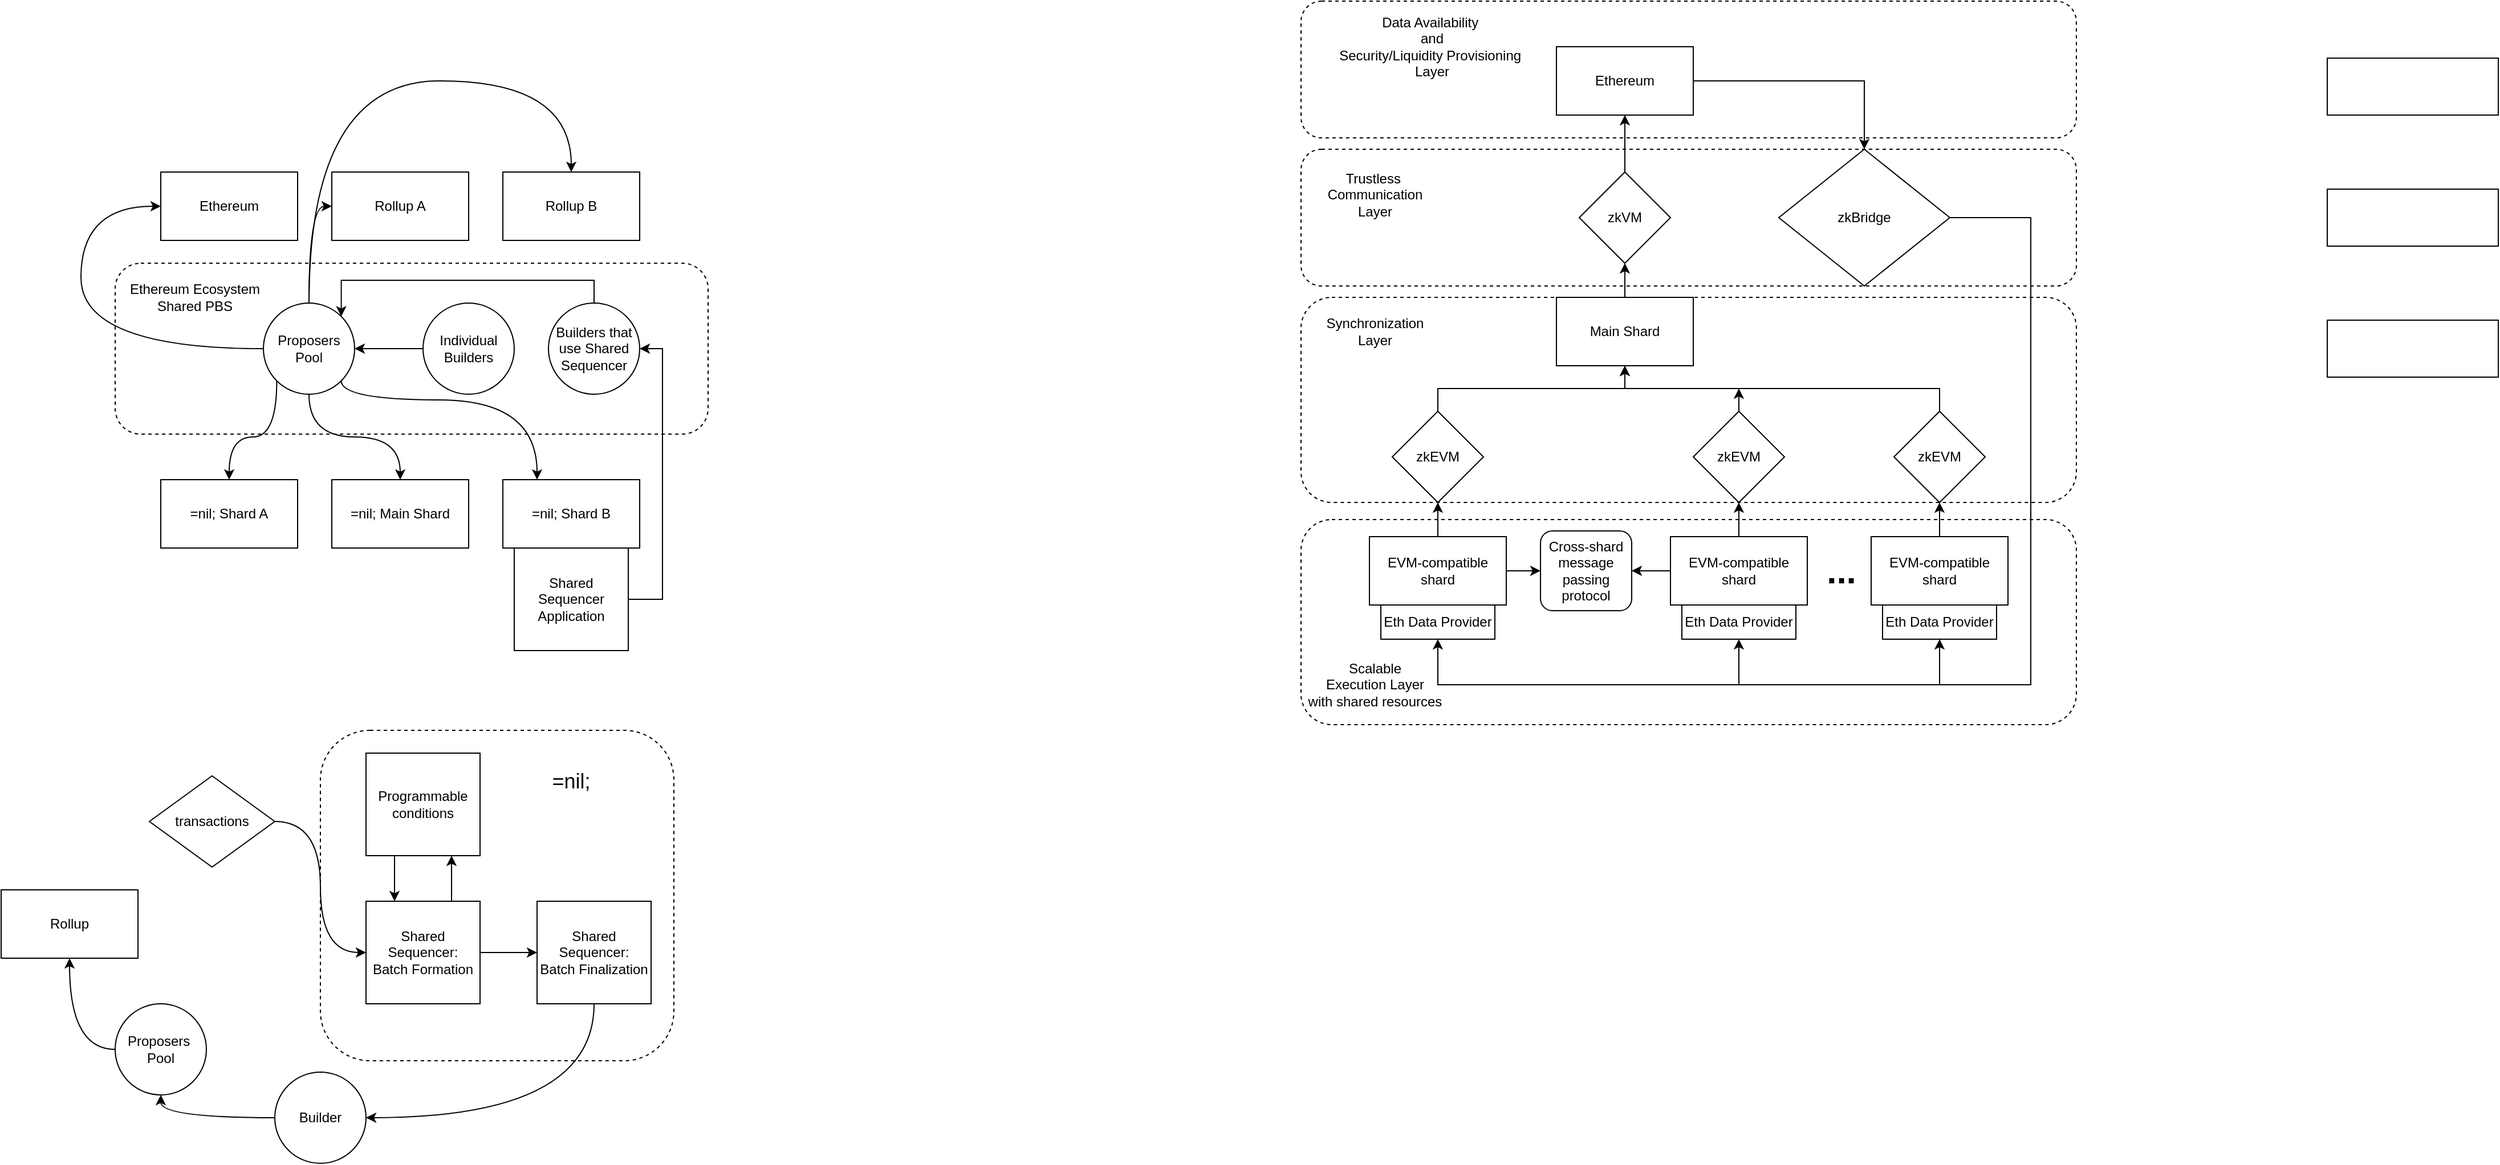 <mxfile version="22.0.8" type="google">
  <diagram name="Page-1" id="OQOGcKIWs9_DNonsGgbj">
    <mxGraphModel grid="1" page="1" gridSize="10" guides="1" tooltips="1" connect="1" arrows="1" fold="1" pageScale="1" pageWidth="827" pageHeight="1169" math="0" shadow="0">
      <root>
        <mxCell id="0" />
        <mxCell id="1" parent="0" />
        <mxCell id="zGam__Zr-TMkeedwqt0e-37" value="" style="rounded=1;whiteSpace=wrap;html=1;dashed=1;" vertex="1" parent="1">
          <mxGeometry x="-830" y="670" width="310" height="290" as="geometry" />
        </mxCell>
        <mxCell id="zGam__Zr-TMkeedwqt0e-11" value="" style="rounded=1;whiteSpace=wrap;html=1;dashed=1;" vertex="1" parent="1">
          <mxGeometry x="-1010" y="260" width="520" height="150" as="geometry" />
        </mxCell>
        <mxCell id="cRI6THyil5SGKXHqDHA--56" value="" style="rounded=1;whiteSpace=wrap;html=1;dashed=1;" vertex="1" parent="1">
          <mxGeometry x="30" y="30" width="680" height="120" as="geometry" />
        </mxCell>
        <mxCell id="cRI6THyil5SGKXHqDHA--54" value="" style="rounded=1;whiteSpace=wrap;html=1;dashed=1;" vertex="1" parent="1">
          <mxGeometry x="30" y="290" width="680" height="180" as="geometry" />
        </mxCell>
        <mxCell id="cRI6THyil5SGKXHqDHA--52" value="" style="rounded=1;whiteSpace=wrap;html=1;dashed=1;" vertex="1" parent="1">
          <mxGeometry x="30" y="485" width="680" height="180" as="geometry" />
        </mxCell>
        <mxCell id="cRI6THyil5SGKXHqDHA--49" value="" style="rounded=1;whiteSpace=wrap;html=1;dashed=1;" vertex="1" parent="1">
          <mxGeometry x="30" y="160" width="680" height="120" as="geometry" />
        </mxCell>
        <mxCell id="cRI6THyil5SGKXHqDHA--14" style="edgeStyle=orthogonalEdgeStyle;rounded=0;orthogonalLoop=1;jettySize=auto;html=1;exitX=1;exitY=0.5;exitDx=0;exitDy=0;entryX=0.5;entryY=0;entryDx=0;entryDy=0;" edge="1" parent="1" source="cRI6THyil5SGKXHqDHA--1" target="cRI6THyil5SGKXHqDHA--5">
          <mxGeometry relative="1" as="geometry" />
        </mxCell>
        <mxCell id="cRI6THyil5SGKXHqDHA--1" value="Ethereum" style="rounded=0;whiteSpace=wrap;html=1;" vertex="1" parent="1">
          <mxGeometry x="254" y="70" width="120" height="60" as="geometry" />
        </mxCell>
        <mxCell id="cRI6THyil5SGKXHqDHA--26" style="edgeStyle=orthogonalEdgeStyle;rounded=0;orthogonalLoop=1;jettySize=auto;html=1;exitX=0.5;exitY=0;exitDx=0;exitDy=0;entryX=0.5;entryY=1;entryDx=0;entryDy=0;" edge="1" parent="1" source="cRI6THyil5SGKXHqDHA--2" target="cRI6THyil5SGKXHqDHA--6">
          <mxGeometry relative="1" as="geometry" />
        </mxCell>
        <mxCell id="cRI6THyil5SGKXHqDHA--2" value="Main Shard" style="rounded=0;whiteSpace=wrap;html=1;" vertex="1" parent="1">
          <mxGeometry x="254" y="290" width="120" height="60" as="geometry" />
        </mxCell>
        <mxCell id="cRI6THyil5SGKXHqDHA--22" style="edgeStyle=orthogonalEdgeStyle;rounded=0;orthogonalLoop=1;jettySize=auto;html=1;exitX=0.5;exitY=0;exitDx=0;exitDy=0;entryX=0.5;entryY=1;entryDx=0;entryDy=0;" edge="1" parent="1" source="cRI6THyil5SGKXHqDHA--3" target="cRI6THyil5SGKXHqDHA--12">
          <mxGeometry relative="1" as="geometry" />
        </mxCell>
        <mxCell id="cRI6THyil5SGKXHqDHA--39" value="" style="edgeStyle=orthogonalEdgeStyle;rounded=0;orthogonalLoop=1;jettySize=auto;html=1;" edge="1" parent="1" source="cRI6THyil5SGKXHqDHA--3" target="cRI6THyil5SGKXHqDHA--36">
          <mxGeometry relative="1" as="geometry" />
        </mxCell>
        <mxCell id="cRI6THyil5SGKXHqDHA--3" value="EVM-compatible shard" style="rounded=0;whiteSpace=wrap;html=1;" vertex="1" parent="1">
          <mxGeometry x="90" y="500" width="120" height="60" as="geometry" />
        </mxCell>
        <mxCell id="cRI6THyil5SGKXHqDHA--23" value="" style="edgeStyle=orthogonalEdgeStyle;rounded=0;orthogonalLoop=1;jettySize=auto;html=1;" edge="1" parent="1" source="cRI6THyil5SGKXHqDHA--4" target="cRI6THyil5SGKXHqDHA--13">
          <mxGeometry relative="1" as="geometry" />
        </mxCell>
        <mxCell id="cRI6THyil5SGKXHqDHA--4" value="EVM-compatible shard" style="rounded=0;whiteSpace=wrap;html=1;" vertex="1" parent="1">
          <mxGeometry x="530" y="500" width="120" height="60" as="geometry" />
        </mxCell>
        <mxCell id="cRI6THyil5SGKXHqDHA--43" style="edgeStyle=orthogonalEdgeStyle;rounded=0;orthogonalLoop=1;jettySize=auto;html=1;exitX=1;exitY=0.5;exitDx=0;exitDy=0;entryX=0.5;entryY=1;entryDx=0;entryDy=0;" edge="1" parent="1" source="cRI6THyil5SGKXHqDHA--5" target="cRI6THyil5SGKXHqDHA--9">
          <mxGeometry relative="1" as="geometry">
            <Array as="points">
              <mxPoint x="670" y="220" />
              <mxPoint x="670" y="630" />
              <mxPoint x="150" y="630" />
            </Array>
          </mxGeometry>
        </mxCell>
        <mxCell id="cRI6THyil5SGKXHqDHA--46" style="edgeStyle=orthogonalEdgeStyle;rounded=0;orthogonalLoop=1;jettySize=auto;html=1;exitX=1;exitY=0.5;exitDx=0;exitDy=0;entryX=0.5;entryY=1;entryDx=0;entryDy=0;" edge="1" parent="1" source="cRI6THyil5SGKXHqDHA--5" target="cRI6THyil5SGKXHqDHA--8">
          <mxGeometry relative="1" as="geometry">
            <Array as="points">
              <mxPoint x="670" y="220" />
              <mxPoint x="670" y="630" />
              <mxPoint x="590" y="630" />
            </Array>
          </mxGeometry>
        </mxCell>
        <mxCell id="cRI6THyil5SGKXHqDHA--47" style="edgeStyle=orthogonalEdgeStyle;rounded=0;orthogonalLoop=1;jettySize=auto;html=1;exitX=1;exitY=0.5;exitDx=0;exitDy=0;entryX=0.5;entryY=1;entryDx=0;entryDy=0;" edge="1" parent="1" source="cRI6THyil5SGKXHqDHA--5" target="cRI6THyil5SGKXHqDHA--34">
          <mxGeometry relative="1" as="geometry">
            <Array as="points">
              <mxPoint x="670" y="220" />
              <mxPoint x="670" y="630" />
              <mxPoint x="414" y="630" />
            </Array>
          </mxGeometry>
        </mxCell>
        <mxCell id="cRI6THyil5SGKXHqDHA--5" value="zkBridge" style="rhombus;whiteSpace=wrap;html=1;" vertex="1" parent="1">
          <mxGeometry x="449" y="160" width="150" height="120" as="geometry" />
        </mxCell>
        <mxCell id="cRI6THyil5SGKXHqDHA--27" style="edgeStyle=orthogonalEdgeStyle;rounded=0;orthogonalLoop=1;jettySize=auto;html=1;exitX=0.5;exitY=0;exitDx=0;exitDy=0;entryX=0.5;entryY=1;entryDx=0;entryDy=0;" edge="1" parent="1" source="cRI6THyil5SGKXHqDHA--6" target="cRI6THyil5SGKXHqDHA--1">
          <mxGeometry relative="1" as="geometry" />
        </mxCell>
        <mxCell id="cRI6THyil5SGKXHqDHA--6" value="zkVM" style="rhombus;whiteSpace=wrap;html=1;" vertex="1" parent="1">
          <mxGeometry x="274" y="180" width="80" height="80" as="geometry" />
        </mxCell>
        <mxCell id="cRI6THyil5SGKXHqDHA--8" value="Eth Data Provider" style="rounded=0;whiteSpace=wrap;html=1;" vertex="1" parent="1">
          <mxGeometry x="540" y="560" width="100" height="30" as="geometry" />
        </mxCell>
        <mxCell id="cRI6THyil5SGKXHqDHA--9" value="Eth Data Provider" style="rounded=0;whiteSpace=wrap;html=1;" vertex="1" parent="1">
          <mxGeometry x="100" y="560" width="100" height="30" as="geometry" />
        </mxCell>
        <mxCell id="cRI6THyil5SGKXHqDHA--24" style="edgeStyle=orthogonalEdgeStyle;rounded=0;orthogonalLoop=1;jettySize=auto;html=1;exitX=0.5;exitY=0;exitDx=0;exitDy=0;entryX=0.5;entryY=1;entryDx=0;entryDy=0;" edge="1" parent="1" source="cRI6THyil5SGKXHqDHA--12" target="cRI6THyil5SGKXHqDHA--2">
          <mxGeometry relative="1" as="geometry" />
        </mxCell>
        <mxCell id="cRI6THyil5SGKXHqDHA--12" value="zkEVM" style="rhombus;whiteSpace=wrap;html=1;" vertex="1" parent="1">
          <mxGeometry x="110" y="390" width="80" height="80" as="geometry" />
        </mxCell>
        <mxCell id="cRI6THyil5SGKXHqDHA--25" style="edgeStyle=orthogonalEdgeStyle;rounded=0;orthogonalLoop=1;jettySize=auto;html=1;exitX=0.5;exitY=0;exitDx=0;exitDy=0;entryX=0.5;entryY=1;entryDx=0;entryDy=0;" edge="1" parent="1" source="cRI6THyil5SGKXHqDHA--13" target="cRI6THyil5SGKXHqDHA--2">
          <mxGeometry relative="1" as="geometry" />
        </mxCell>
        <mxCell id="cRI6THyil5SGKXHqDHA--13" value="zkEVM" style="rhombus;whiteSpace=wrap;html=1;" vertex="1" parent="1">
          <mxGeometry x="550" y="390" width="80" height="80" as="geometry" />
        </mxCell>
        <mxCell id="cRI6THyil5SGKXHqDHA--28" style="edgeStyle=orthogonalEdgeStyle;rounded=0;orthogonalLoop=1;jettySize=auto;html=1;exitX=0.5;exitY=0;exitDx=0;exitDy=0;entryX=0.5;entryY=1;entryDx=0;entryDy=0;" edge="1" parent="1" source="cRI6THyil5SGKXHqDHA--29" target="cRI6THyil5SGKXHqDHA--30">
          <mxGeometry relative="1" as="geometry" />
        </mxCell>
        <mxCell id="cRI6THyil5SGKXHqDHA--40" value="" style="edgeStyle=orthogonalEdgeStyle;rounded=0;orthogonalLoop=1;jettySize=auto;html=1;" edge="1" parent="1" source="cRI6THyil5SGKXHqDHA--29" target="cRI6THyil5SGKXHqDHA--36">
          <mxGeometry relative="1" as="geometry" />
        </mxCell>
        <mxCell id="cRI6THyil5SGKXHqDHA--29" value="EVM-compatible shard" style="rounded=0;whiteSpace=wrap;html=1;" vertex="1" parent="1">
          <mxGeometry x="354" y="500" width="120" height="60" as="geometry" />
        </mxCell>
        <mxCell id="cRI6THyil5SGKXHqDHA--42" style="edgeStyle=orthogonalEdgeStyle;rounded=0;orthogonalLoop=1;jettySize=auto;html=1;exitX=0.5;exitY=0;exitDx=0;exitDy=0;" edge="1" parent="1" source="cRI6THyil5SGKXHqDHA--30">
          <mxGeometry relative="1" as="geometry">
            <mxPoint x="414" y="370" as="targetPoint" />
          </mxGeometry>
        </mxCell>
        <mxCell id="cRI6THyil5SGKXHqDHA--30" value="zkEVM" style="rhombus;whiteSpace=wrap;html=1;" vertex="1" parent="1">
          <mxGeometry x="374" y="390" width="80" height="80" as="geometry" />
        </mxCell>
        <mxCell id="cRI6THyil5SGKXHqDHA--31" value="..." style="text;html=1;strokeColor=none;fillColor=none;align=center;verticalAlign=middle;whiteSpace=wrap;rounded=0;fontSize=31;fontStyle=1" vertex="1" parent="1">
          <mxGeometry x="474" y="515" width="60" height="30" as="geometry" />
        </mxCell>
        <mxCell id="cRI6THyil5SGKXHqDHA--33" style="edgeStyle=orthogonalEdgeStyle;rounded=0;orthogonalLoop=1;jettySize=auto;html=1;exitX=0.5;exitY=1;exitDx=0;exitDy=0;" edge="1" parent="1">
          <mxGeometry relative="1" as="geometry">
            <mxPoint x="473" y="545" as="sourcePoint" />
            <mxPoint x="473" y="545" as="targetPoint" />
          </mxGeometry>
        </mxCell>
        <mxCell id="cRI6THyil5SGKXHqDHA--34" value="Eth Data Provider" style="rounded=0;whiteSpace=wrap;html=1;" vertex="1" parent="1">
          <mxGeometry x="364" y="560" width="100" height="30" as="geometry" />
        </mxCell>
        <mxCell id="cRI6THyil5SGKXHqDHA--36" value="Cross-shard message passing protocol" style="rounded=1;whiteSpace=wrap;html=1;" vertex="1" parent="1">
          <mxGeometry x="240" y="495" width="80" height="70" as="geometry" />
        </mxCell>
        <mxCell id="cRI6THyil5SGKXHqDHA--51" value="Trustless&amp;nbsp;&lt;br&gt;Communication&lt;br&gt;Layer" style="text;html=1;strokeColor=none;fillColor=none;align=center;verticalAlign=middle;whiteSpace=wrap;rounded=0;" vertex="1" parent="1">
          <mxGeometry x="45" y="170" width="100" height="60" as="geometry" />
        </mxCell>
        <mxCell id="cRI6THyil5SGKXHqDHA--53" value="Scalable &lt;br&gt;Execution Layer&lt;br&gt;with shared resources" style="text;html=1;strokeColor=none;fillColor=none;align=center;verticalAlign=middle;whiteSpace=wrap;rounded=0;" vertex="1" parent="1">
          <mxGeometry x="35" y="610" width="120" height="40" as="geometry" />
        </mxCell>
        <mxCell id="cRI6THyil5SGKXHqDHA--55" value="Synchronization Layer" style="text;html=1;strokeColor=none;fillColor=none;align=center;verticalAlign=middle;whiteSpace=wrap;rounded=0;" vertex="1" parent="1">
          <mxGeometry x="50" y="300" width="90" height="40" as="geometry" />
        </mxCell>
        <mxCell id="cRI6THyil5SGKXHqDHA--57" value="Data Availability&amp;nbsp;&lt;br&gt;and&lt;br&gt;Security/Liquidity Provisioning&amp;nbsp;&lt;br&gt;Layer" style="text;html=1;strokeColor=none;fillColor=none;align=center;verticalAlign=middle;whiteSpace=wrap;rounded=0;" vertex="1" parent="1">
          <mxGeometry x="45" y="40" width="200" height="60" as="geometry" />
        </mxCell>
        <mxCell id="huOOkg_Vfw32aRpcP0YO-2" value="" style="rounded=0;whiteSpace=wrap;html=1;" vertex="1" parent="1">
          <mxGeometry x="930" y="80" width="150" height="50" as="geometry" />
        </mxCell>
        <mxCell id="huOOkg_Vfw32aRpcP0YO-3" value="" style="rounded=0;whiteSpace=wrap;html=1;" vertex="1" parent="1">
          <mxGeometry x="930" y="195" width="150" height="50" as="geometry" />
        </mxCell>
        <mxCell id="huOOkg_Vfw32aRpcP0YO-4" value="" style="rounded=0;whiteSpace=wrap;html=1;" vertex="1" parent="1">
          <mxGeometry x="930" y="310" width="150" height="50" as="geometry" />
        </mxCell>
        <mxCell id="zGam__Zr-TMkeedwqt0e-2" value="Ethereum" style="rounded=0;whiteSpace=wrap;html=1;" vertex="1" parent="1">
          <mxGeometry x="-970" y="180" width="120" height="60" as="geometry" />
        </mxCell>
        <mxCell id="zGam__Zr-TMkeedwqt0e-3" value="Rollup A" style="rounded=0;whiteSpace=wrap;html=1;" vertex="1" parent="1">
          <mxGeometry x="-820" y="180" width="120" height="60" as="geometry" />
        </mxCell>
        <mxCell id="zGam__Zr-TMkeedwqt0e-4" value="Rollup B" style="rounded=0;whiteSpace=wrap;html=1;" vertex="1" parent="1">
          <mxGeometry x="-670" y="180" width="120" height="60" as="geometry" />
        </mxCell>
        <mxCell id="zGam__Zr-TMkeedwqt0e-5" value="=nil; Main Shard" style="rounded=0;whiteSpace=wrap;html=1;" vertex="1" parent="1">
          <mxGeometry x="-820" y="450" width="120" height="60" as="geometry" />
        </mxCell>
        <mxCell id="zGam__Zr-TMkeedwqt0e-6" value="=nil; Shard A" style="rounded=0;whiteSpace=wrap;html=1;" vertex="1" parent="1">
          <mxGeometry x="-970" y="450" width="120" height="60" as="geometry" />
        </mxCell>
        <mxCell id="zGam__Zr-TMkeedwqt0e-7" value="=nil; Shard B" style="rounded=0;whiteSpace=wrap;html=1;" vertex="1" parent="1">
          <mxGeometry x="-670" y="450" width="120" height="60" as="geometry" />
        </mxCell>
        <mxCell id="zGam__Zr-TMkeedwqt0e-20" style="edgeStyle=orthogonalEdgeStyle;rounded=0;orthogonalLoop=1;jettySize=auto;html=1;exitX=0;exitY=0.5;exitDx=0;exitDy=0;entryX=0;entryY=0.5;entryDx=0;entryDy=0;curved=1;" edge="1" parent="1" source="zGam__Zr-TMkeedwqt0e-9" target="zGam__Zr-TMkeedwqt0e-2">
          <mxGeometry relative="1" as="geometry">
            <Array as="points">
              <mxPoint x="-1040" y="335" />
              <mxPoint x="-1040" y="210" />
            </Array>
          </mxGeometry>
        </mxCell>
        <mxCell id="zGam__Zr-TMkeedwqt0e-21" style="edgeStyle=orthogonalEdgeStyle;rounded=0;orthogonalLoop=1;jettySize=auto;html=1;exitX=0.5;exitY=0;exitDx=0;exitDy=0;entryX=0;entryY=0.5;entryDx=0;entryDy=0;curved=1;" edge="1" parent="1" source="zGam__Zr-TMkeedwqt0e-9" target="zGam__Zr-TMkeedwqt0e-3">
          <mxGeometry relative="1" as="geometry" />
        </mxCell>
        <mxCell id="zGam__Zr-TMkeedwqt0e-22" style="edgeStyle=orthogonalEdgeStyle;rounded=0;orthogonalLoop=1;jettySize=auto;html=1;exitX=0.5;exitY=0;exitDx=0;exitDy=0;entryX=0.5;entryY=0;entryDx=0;entryDy=0;curved=1;" edge="1" parent="1" source="zGam__Zr-TMkeedwqt0e-9" target="zGam__Zr-TMkeedwqt0e-4">
          <mxGeometry relative="1" as="geometry">
            <Array as="points">
              <mxPoint x="-840" y="100" />
              <mxPoint x="-610" y="100" />
            </Array>
          </mxGeometry>
        </mxCell>
        <mxCell id="zGam__Zr-TMkeedwqt0e-24" style="edgeStyle=orthogonalEdgeStyle;rounded=0;orthogonalLoop=1;jettySize=auto;html=1;exitX=0;exitY=1;exitDx=0;exitDy=0;curved=1;" edge="1" parent="1" source="zGam__Zr-TMkeedwqt0e-9" target="zGam__Zr-TMkeedwqt0e-6">
          <mxGeometry relative="1" as="geometry" />
        </mxCell>
        <mxCell id="zGam__Zr-TMkeedwqt0e-25" style="edgeStyle=orthogonalEdgeStyle;rounded=0;orthogonalLoop=1;jettySize=auto;html=1;exitX=0.5;exitY=1;exitDx=0;exitDy=0;curved=1;" edge="1" parent="1" source="zGam__Zr-TMkeedwqt0e-9" target="zGam__Zr-TMkeedwqt0e-5">
          <mxGeometry relative="1" as="geometry" />
        </mxCell>
        <mxCell id="zGam__Zr-TMkeedwqt0e-27" style="edgeStyle=orthogonalEdgeStyle;rounded=0;orthogonalLoop=1;jettySize=auto;html=1;exitX=1;exitY=1;exitDx=0;exitDy=0;entryX=0.25;entryY=0;entryDx=0;entryDy=0;curved=1;" edge="1" parent="1" source="zGam__Zr-TMkeedwqt0e-9" target="zGam__Zr-TMkeedwqt0e-7">
          <mxGeometry relative="1" as="geometry">
            <Array as="points">
              <mxPoint x="-812" y="380" />
              <mxPoint x="-640" y="380" />
            </Array>
          </mxGeometry>
        </mxCell>
        <mxCell id="zGam__Zr-TMkeedwqt0e-9" value="Proposers Pool" style="ellipse;whiteSpace=wrap;html=1;aspect=fixed;" vertex="1" parent="1">
          <mxGeometry x="-880" y="295" width="80" height="80" as="geometry" />
        </mxCell>
        <mxCell id="zGam__Zr-TMkeedwqt0e-17" style="edgeStyle=orthogonalEdgeStyle;rounded=0;orthogonalLoop=1;jettySize=auto;html=1;exitX=0;exitY=0.5;exitDx=0;exitDy=0;entryX=1;entryY=0.5;entryDx=0;entryDy=0;" edge="1" parent="1" source="zGam__Zr-TMkeedwqt0e-10" target="zGam__Zr-TMkeedwqt0e-9">
          <mxGeometry relative="1" as="geometry" />
        </mxCell>
        <mxCell id="zGam__Zr-TMkeedwqt0e-10" value="Individual Builders" style="ellipse;whiteSpace=wrap;html=1;aspect=fixed;" vertex="1" parent="1">
          <mxGeometry x="-740" y="295" width="80" height="80" as="geometry" />
        </mxCell>
        <mxCell id="zGam__Zr-TMkeedwqt0e-12" value="Ethereum Ecosystem Shared PBS" style="text;html=1;strokeColor=none;fillColor=none;align=center;verticalAlign=middle;whiteSpace=wrap;rounded=0;" vertex="1" parent="1">
          <mxGeometry x="-1000" y="270" width="120" height="40" as="geometry" />
        </mxCell>
        <mxCell id="zGam__Zr-TMkeedwqt0e-19" style="edgeStyle=orthogonalEdgeStyle;rounded=0;orthogonalLoop=1;jettySize=auto;html=1;exitX=1;exitY=0.5;exitDx=0;exitDy=0;entryX=1;entryY=0.5;entryDx=0;entryDy=0;" edge="1" parent="1" source="zGam__Zr-TMkeedwqt0e-14" target="zGam__Zr-TMkeedwqt0e-15">
          <mxGeometry relative="1" as="geometry" />
        </mxCell>
        <mxCell id="zGam__Zr-TMkeedwqt0e-14" value="Shared Sequencer Application" style="rounded=0;whiteSpace=wrap;html=1;" vertex="1" parent="1">
          <mxGeometry x="-660" y="510" width="100" height="90" as="geometry" />
        </mxCell>
        <mxCell id="zGam__Zr-TMkeedwqt0e-18" style="edgeStyle=orthogonalEdgeStyle;rounded=0;orthogonalLoop=1;jettySize=auto;html=1;exitX=0.5;exitY=0;exitDx=0;exitDy=0;entryX=1;entryY=0;entryDx=0;entryDy=0;" edge="1" parent="1" source="zGam__Zr-TMkeedwqt0e-15" target="zGam__Zr-TMkeedwqt0e-9">
          <mxGeometry relative="1" as="geometry">
            <Array as="points">
              <mxPoint x="-590" y="275" />
              <mxPoint x="-812" y="275" />
            </Array>
          </mxGeometry>
        </mxCell>
        <mxCell id="zGam__Zr-TMkeedwqt0e-15" value="Builders that use Shared Sequencer" style="ellipse;whiteSpace=wrap;html=1;aspect=fixed;" vertex="1" parent="1">
          <mxGeometry x="-630" y="295" width="80" height="80" as="geometry" />
        </mxCell>
        <mxCell id="zGam__Zr-TMkeedwqt0e-28" value="Rollup" style="rounded=0;whiteSpace=wrap;html=1;" vertex="1" parent="1">
          <mxGeometry x="-1110" y="810" width="120" height="60" as="geometry" />
        </mxCell>
        <mxCell id="zGam__Zr-TMkeedwqt0e-35" style="edgeStyle=orthogonalEdgeStyle;rounded=0;orthogonalLoop=1;jettySize=auto;html=1;exitX=0.75;exitY=0;exitDx=0;exitDy=0;entryX=0.75;entryY=1;entryDx=0;entryDy=0;" edge="1" parent="1" source="zGam__Zr-TMkeedwqt0e-30" target="zGam__Zr-TMkeedwqt0e-31">
          <mxGeometry relative="1" as="geometry" />
        </mxCell>
        <mxCell id="zGam__Zr-TMkeedwqt0e-36" style="edgeStyle=orthogonalEdgeStyle;rounded=0;orthogonalLoop=1;jettySize=auto;html=1;exitX=1;exitY=0.5;exitDx=0;exitDy=0;" edge="1" parent="1" source="zGam__Zr-TMkeedwqt0e-30" target="zGam__Zr-TMkeedwqt0e-32">
          <mxGeometry relative="1" as="geometry" />
        </mxCell>
        <mxCell id="zGam__Zr-TMkeedwqt0e-30" value="Shared Sequencer: &lt;br&gt;Batch Formation" style="rounded=0;whiteSpace=wrap;html=1;" vertex="1" parent="1">
          <mxGeometry x="-790" y="820" width="100" height="90" as="geometry" />
        </mxCell>
        <mxCell id="zGam__Zr-TMkeedwqt0e-33" style="edgeStyle=orthogonalEdgeStyle;rounded=0;orthogonalLoop=1;jettySize=auto;html=1;exitX=0.25;exitY=1;exitDx=0;exitDy=0;entryX=0.25;entryY=0;entryDx=0;entryDy=0;" edge="1" parent="1" source="zGam__Zr-TMkeedwqt0e-31" target="zGam__Zr-TMkeedwqt0e-30">
          <mxGeometry relative="1" as="geometry" />
        </mxCell>
        <mxCell id="zGam__Zr-TMkeedwqt0e-31" value="Programmable conditions" style="rounded=0;whiteSpace=wrap;html=1;" vertex="1" parent="1">
          <mxGeometry x="-790" y="690" width="100" height="90" as="geometry" />
        </mxCell>
        <mxCell id="zGam__Zr-TMkeedwqt0e-42" style="edgeStyle=orthogonalEdgeStyle;rounded=0;orthogonalLoop=1;jettySize=auto;html=1;exitX=0.5;exitY=1;exitDx=0;exitDy=0;entryX=1;entryY=0.5;entryDx=0;entryDy=0;curved=1;" edge="1" parent="1" source="zGam__Zr-TMkeedwqt0e-32" target="zGam__Zr-TMkeedwqt0e-41">
          <mxGeometry relative="1" as="geometry" />
        </mxCell>
        <mxCell id="zGam__Zr-TMkeedwqt0e-32" value="Shared Sequencer: &lt;br&gt;Batch Finalization" style="rounded=0;whiteSpace=wrap;html=1;" vertex="1" parent="1">
          <mxGeometry x="-640" y="820" width="100" height="90" as="geometry" />
        </mxCell>
        <mxCell id="zGam__Zr-TMkeedwqt0e-38" value="=nil;" style="text;html=1;strokeColor=none;fillColor=none;align=center;verticalAlign=middle;whiteSpace=wrap;rounded=0;fontSize=18;" vertex="1" parent="1">
          <mxGeometry x="-640" y="700" width="60" height="30" as="geometry" />
        </mxCell>
        <mxCell id="zGam__Zr-TMkeedwqt0e-44" style="edgeStyle=orthogonalEdgeStyle;rounded=0;orthogonalLoop=1;jettySize=auto;html=1;exitX=0;exitY=0.5;exitDx=0;exitDy=0;entryX=0.5;entryY=1;entryDx=0;entryDy=0;curved=1;" edge="1" parent="1" source="zGam__Zr-TMkeedwqt0e-40" target="zGam__Zr-TMkeedwqt0e-28">
          <mxGeometry relative="1" as="geometry" />
        </mxCell>
        <mxCell id="zGam__Zr-TMkeedwqt0e-40" value="Proposers&amp;nbsp;&lt;br&gt;Pool" style="ellipse;whiteSpace=wrap;html=1;aspect=fixed;" vertex="1" parent="1">
          <mxGeometry x="-1010" y="910" width="80" height="80" as="geometry" />
        </mxCell>
        <mxCell id="zGam__Zr-TMkeedwqt0e-45" style="edgeStyle=orthogonalEdgeStyle;rounded=0;orthogonalLoop=1;jettySize=auto;html=1;exitX=0;exitY=0.5;exitDx=0;exitDy=0;entryX=0.5;entryY=1;entryDx=0;entryDy=0;curved=1;" edge="1" parent="1" source="zGam__Zr-TMkeedwqt0e-41" target="zGam__Zr-TMkeedwqt0e-40">
          <mxGeometry relative="1" as="geometry" />
        </mxCell>
        <mxCell id="zGam__Zr-TMkeedwqt0e-41" value="Builder" style="ellipse;whiteSpace=wrap;html=1;aspect=fixed;" vertex="1" parent="1">
          <mxGeometry x="-870" y="970" width="80" height="80" as="geometry" />
        </mxCell>
        <mxCell id="zGam__Zr-TMkeedwqt0e-48" style="edgeStyle=orthogonalEdgeStyle;rounded=0;orthogonalLoop=1;jettySize=auto;html=1;exitX=1;exitY=0.5;exitDx=0;exitDy=0;entryX=0;entryY=0.5;entryDx=0;entryDy=0;curved=1;" edge="1" parent="1" source="zGam__Zr-TMkeedwqt0e-50" target="zGam__Zr-TMkeedwqt0e-30">
          <mxGeometry relative="1" as="geometry">
            <mxPoint x="-860" y="750" as="sourcePoint" />
          </mxGeometry>
        </mxCell>
        <mxCell id="zGam__Zr-TMkeedwqt0e-50" value="transactions" style="rhombus;whiteSpace=wrap;html=1;" vertex="1" parent="1">
          <mxGeometry x="-980" y="710" width="110" height="80" as="geometry" />
        </mxCell>
      </root>
    </mxGraphModel>
  </diagram>
</mxfile>
